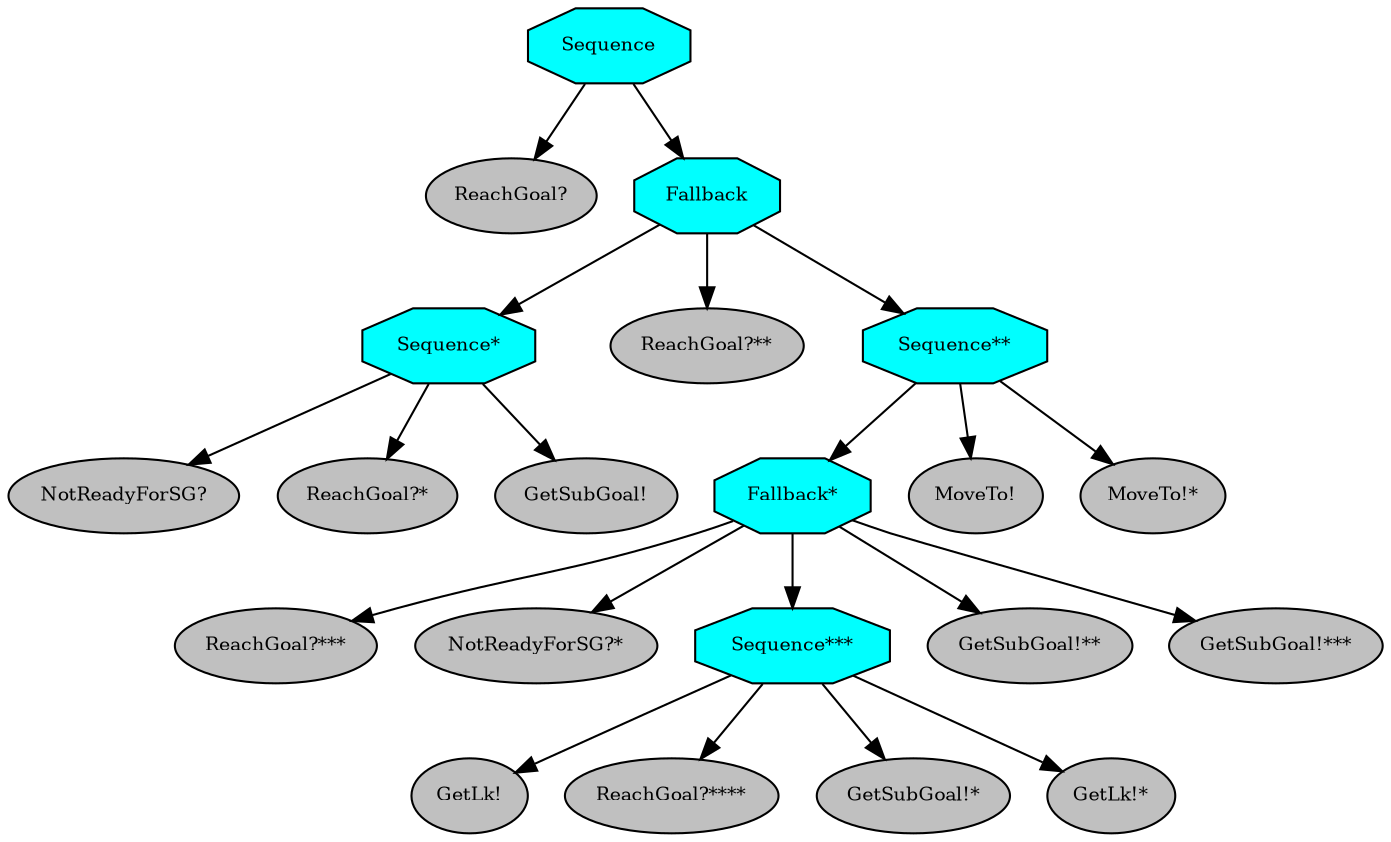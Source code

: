 digraph pastafarianism {
ordering=out;
graph [fontname="times-roman"];
node [fontname="times-roman"];
edge [fontname="times-roman"];
Sequence [fillcolor=cyan, fontcolor=black, fontsize=9, label=Sequence, shape=octagon, style=filled];
"ReachGoal?" [fillcolor=gray, fontcolor=black, fontsize=9, label="ReachGoal?", shape=ellipse, style=filled];
Sequence -> "ReachGoal?";
Fallback [fillcolor=cyan, fontcolor=black, fontsize=9, label=Fallback, shape=octagon, style=filled];
Sequence -> Fallback;
"Sequence*" [fillcolor=cyan, fontcolor=black, fontsize=9, label="Sequence*", shape=octagon, style=filled];
Fallback -> "Sequence*";
"NotReadyForSG?" [fillcolor=gray, fontcolor=black, fontsize=9, label="NotReadyForSG?", shape=ellipse, style=filled];
"Sequence*" -> "NotReadyForSG?";
"ReachGoal?*" [fillcolor=gray, fontcolor=black, fontsize=9, label="ReachGoal?*", shape=ellipse, style=filled];
"Sequence*" -> "ReachGoal?*";
"GetSubGoal!" [fillcolor=gray, fontcolor=black, fontsize=9, label="GetSubGoal!", shape=ellipse, style=filled];
"Sequence*" -> "GetSubGoal!";
"ReachGoal?**" [fillcolor=gray, fontcolor=black, fontsize=9, label="ReachGoal?**", shape=ellipse, style=filled];
Fallback -> "ReachGoal?**";
"Sequence**" [fillcolor=cyan, fontcolor=black, fontsize=9, label="Sequence**", shape=octagon, style=filled];
Fallback -> "Sequence**";
"Fallback*" [fillcolor=cyan, fontcolor=black, fontsize=9, label="Fallback*", shape=octagon, style=filled];
"Sequence**" -> "Fallback*";
"ReachGoal?***" [fillcolor=gray, fontcolor=black, fontsize=9, label="ReachGoal?***", shape=ellipse, style=filled];
"Fallback*" -> "ReachGoal?***";
"NotReadyForSG?*" [fillcolor=gray, fontcolor=black, fontsize=9, label="NotReadyForSG?*", shape=ellipse, style=filled];
"Fallback*" -> "NotReadyForSG?*";
"Sequence***" [fillcolor=cyan, fontcolor=black, fontsize=9, label="Sequence***", shape=octagon, style=filled];
"Fallback*" -> "Sequence***";
"GetLk!" [fillcolor=gray, fontcolor=black, fontsize=9, label="GetLk!", shape=ellipse, style=filled];
"Sequence***" -> "GetLk!";
"ReachGoal?****" [fillcolor=gray, fontcolor=black, fontsize=9, label="ReachGoal?****", shape=ellipse, style=filled];
"Sequence***" -> "ReachGoal?****";
"GetSubGoal!*" [fillcolor=gray, fontcolor=black, fontsize=9, label="GetSubGoal!*", shape=ellipse, style=filled];
"Sequence***" -> "GetSubGoal!*";
"GetLk!*" [fillcolor=gray, fontcolor=black, fontsize=9, label="GetLk!*", shape=ellipse, style=filled];
"Sequence***" -> "GetLk!*";
"GetSubGoal!**" [fillcolor=gray, fontcolor=black, fontsize=9, label="GetSubGoal!**", shape=ellipse, style=filled];
"Fallback*" -> "GetSubGoal!**";
"GetSubGoal!***" [fillcolor=gray, fontcolor=black, fontsize=9, label="GetSubGoal!***", shape=ellipse, style=filled];
"Fallback*" -> "GetSubGoal!***";
"MoveTo!" [fillcolor=gray, fontcolor=black, fontsize=9, label="MoveTo!", shape=ellipse, style=filled];
"Sequence**" -> "MoveTo!";
"MoveTo!*" [fillcolor=gray, fontcolor=black, fontsize=9, label="MoveTo!*", shape=ellipse, style=filled];
"Sequence**" -> "MoveTo!*";
}
